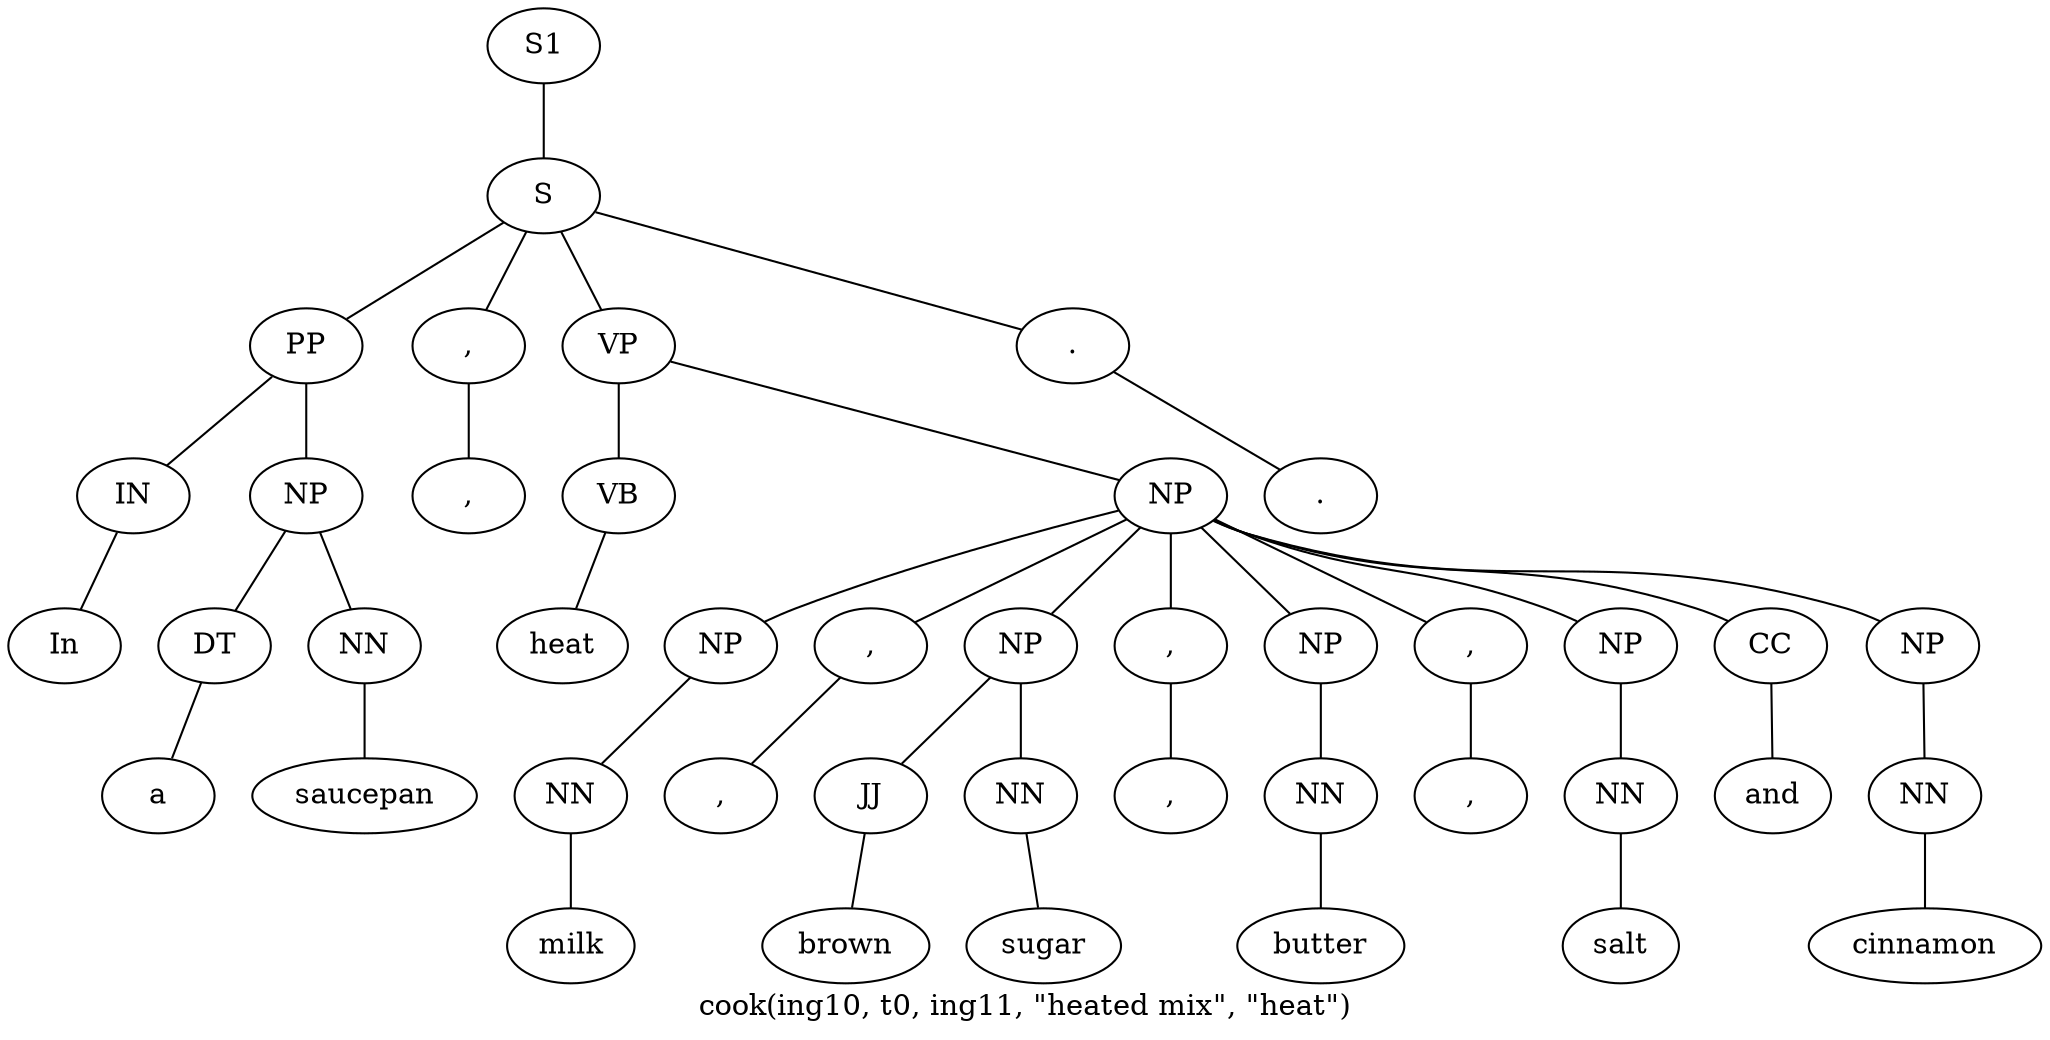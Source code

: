 graph SyntaxGraph {
	label = "cook(ing10, t0, ing11, \"heated mix\", \"heat\")";
	Node0 [label="S1"];
	Node1 [label="S"];
	Node2 [label="PP"];
	Node3 [label="IN"];
	Node4 [label="In"];
	Node5 [label="NP"];
	Node6 [label="DT"];
	Node7 [label="a"];
	Node8 [label="NN"];
	Node9 [label="saucepan"];
	Node10 [label=","];
	Node11 [label=","];
	Node12 [label="VP"];
	Node13 [label="VB"];
	Node14 [label="heat"];
	Node15 [label="NP"];
	Node16 [label="NP"];
	Node17 [label="NN"];
	Node18 [label="milk"];
	Node19 [label=","];
	Node20 [label=","];
	Node21 [label="NP"];
	Node22 [label="JJ"];
	Node23 [label="brown"];
	Node24 [label="NN"];
	Node25 [label="sugar"];
	Node26 [label=","];
	Node27 [label=","];
	Node28 [label="NP"];
	Node29 [label="NN"];
	Node30 [label="butter"];
	Node31 [label=","];
	Node32 [label=","];
	Node33 [label="NP"];
	Node34 [label="NN"];
	Node35 [label="salt"];
	Node36 [label="CC"];
	Node37 [label="and"];
	Node38 [label="NP"];
	Node39 [label="NN"];
	Node40 [label="cinnamon"];
	Node41 [label="."];
	Node42 [label="."];

	Node0 -- Node1;
	Node1 -- Node2;
	Node1 -- Node10;
	Node1 -- Node12;
	Node1 -- Node41;
	Node2 -- Node3;
	Node2 -- Node5;
	Node3 -- Node4;
	Node5 -- Node6;
	Node5 -- Node8;
	Node6 -- Node7;
	Node8 -- Node9;
	Node10 -- Node11;
	Node12 -- Node13;
	Node12 -- Node15;
	Node13 -- Node14;
	Node15 -- Node16;
	Node15 -- Node19;
	Node15 -- Node21;
	Node15 -- Node26;
	Node15 -- Node28;
	Node15 -- Node31;
	Node15 -- Node33;
	Node15 -- Node36;
	Node15 -- Node38;
	Node16 -- Node17;
	Node17 -- Node18;
	Node19 -- Node20;
	Node21 -- Node22;
	Node21 -- Node24;
	Node22 -- Node23;
	Node24 -- Node25;
	Node26 -- Node27;
	Node28 -- Node29;
	Node29 -- Node30;
	Node31 -- Node32;
	Node33 -- Node34;
	Node34 -- Node35;
	Node36 -- Node37;
	Node38 -- Node39;
	Node39 -- Node40;
	Node41 -- Node42;
}
